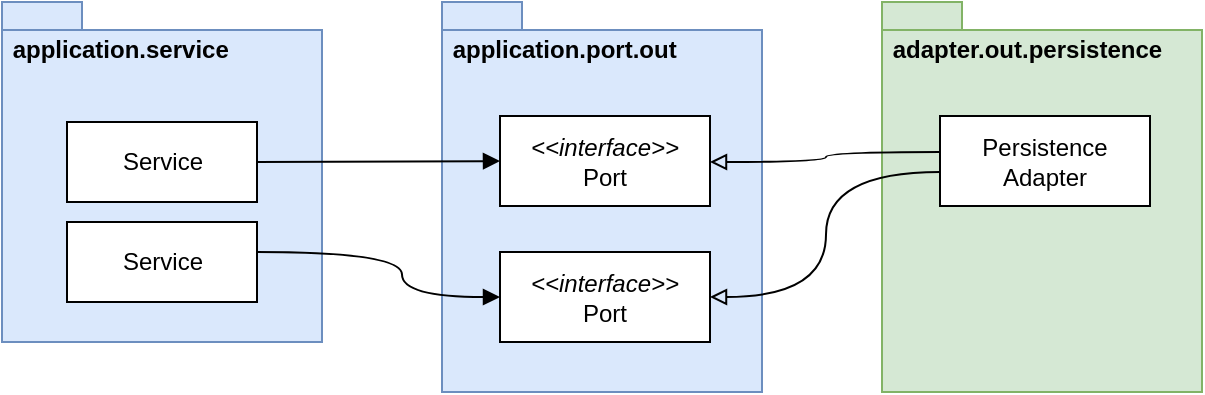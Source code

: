 <mxfile version="24.6.4" type="device">
  <diagram name="페이지-1" id="K9pSvt2DJnDtkXp35_Nj">
    <mxGraphModel dx="1114" dy="894" grid="1" gridSize="10" guides="1" tooltips="1" connect="1" arrows="1" fold="1" page="1" pageScale="1" pageWidth="827" pageHeight="1169" math="0" shadow="0">
      <root>
        <mxCell id="0" />
        <mxCell id="1" parent="0" />
        <mxCell id="FdVG6VFbanDdIMFJVhH9-1" value="&amp;nbsp;application.port.out" style="shape=folder;fontStyle=1;spacingTop=10;tabWidth=40;tabHeight=14;tabPosition=left;html=1;whiteSpace=wrap;verticalAlign=top;align=left;fillColor=#dae8fc;strokeColor=#6c8ebf;" vertex="1" parent="1">
          <mxGeometry x="280" y="65" width="160" height="195" as="geometry" />
        </mxCell>
        <mxCell id="FdVG6VFbanDdIMFJVhH9-2" value="&lt;div&gt;&lt;i&gt;&amp;lt;&amp;lt;interface&amp;gt;&amp;gt;&lt;/i&gt;&lt;/div&gt;Port" style="rounded=0;whiteSpace=wrap;html=1;" vertex="1" parent="1">
          <mxGeometry x="309" y="122" width="105" height="45" as="geometry" />
        </mxCell>
        <mxCell id="FdVG6VFbanDdIMFJVhH9-3" value="&amp;nbsp;application.service" style="shape=folder;fontStyle=1;spacingTop=10;tabWidth=40;tabHeight=14;tabPosition=left;html=1;whiteSpace=wrap;verticalAlign=top;align=left;fillColor=#dae8fc;strokeColor=#6c8ebf;" vertex="1" parent="1">
          <mxGeometry x="60" y="65" width="160" height="170" as="geometry" />
        </mxCell>
        <mxCell id="FdVG6VFbanDdIMFJVhH9-4" style="edgeStyle=orthogonalEdgeStyle;rounded=0;orthogonalLoop=1;jettySize=auto;html=1;endArrow=block;endFill=1;curved=1;" edge="1" parent="1" source="FdVG6VFbanDdIMFJVhH9-5" target="FdVG6VFbanDdIMFJVhH9-2">
          <mxGeometry relative="1" as="geometry" />
        </mxCell>
        <mxCell id="FdVG6VFbanDdIMFJVhH9-5" value="Service" style="rounded=0;whiteSpace=wrap;html=1;" vertex="1" parent="1">
          <mxGeometry x="92.5" y="125" width="95" height="40" as="geometry" />
        </mxCell>
        <mxCell id="FdVG6VFbanDdIMFJVhH9-6" style="edgeStyle=orthogonalEdgeStyle;rounded=0;orthogonalLoop=1;jettySize=auto;html=1;entryX=0;entryY=0.5;entryDx=0;entryDy=0;endArrow=block;endFill=1;curved=1;" edge="1" parent="1" source="FdVG6VFbanDdIMFJVhH9-8" target="FdVG6VFbanDdIMFJVhH9-9">
          <mxGeometry relative="1" as="geometry">
            <Array as="points">
              <mxPoint x="260" y="190" />
              <mxPoint x="260" y="213" />
            </Array>
          </mxGeometry>
        </mxCell>
        <mxCell id="FdVG6VFbanDdIMFJVhH9-8" value="Service" style="rounded=0;whiteSpace=wrap;html=1;" vertex="1" parent="1">
          <mxGeometry x="92.5" y="175" width="95" height="40" as="geometry" />
        </mxCell>
        <mxCell id="FdVG6VFbanDdIMFJVhH9-9" value="&lt;div&gt;&lt;i&gt;&amp;lt;&amp;lt;interface&amp;gt;&amp;gt;&lt;/i&gt;&lt;/div&gt;Port" style="rounded=0;whiteSpace=wrap;html=1;" vertex="1" parent="1">
          <mxGeometry x="309" y="190" width="105" height="45" as="geometry" />
        </mxCell>
        <mxCell id="FdVG6VFbanDdIMFJVhH9-11" value="&amp;nbsp;adapter.out.persistence" style="shape=folder;fontStyle=1;spacingTop=10;tabWidth=40;tabHeight=14;tabPosition=left;html=1;whiteSpace=wrap;verticalAlign=top;align=left;fillColor=#d5e8d4;strokeColor=#82b366;" vertex="1" parent="1">
          <mxGeometry x="500" y="65" width="160" height="195" as="geometry" />
        </mxCell>
        <mxCell id="FdVG6VFbanDdIMFJVhH9-12" style="edgeStyle=orthogonalEdgeStyle;rounded=0;orthogonalLoop=1;jettySize=auto;html=1;endArrow=block;endFill=0;curved=1;" edge="1" parent="1" source="FdVG6VFbanDdIMFJVhH9-14" target="FdVG6VFbanDdIMFJVhH9-2">
          <mxGeometry relative="1" as="geometry">
            <Array as="points">
              <mxPoint x="472" y="140" />
              <mxPoint x="472" y="145" />
            </Array>
          </mxGeometry>
        </mxCell>
        <mxCell id="FdVG6VFbanDdIMFJVhH9-13" style="edgeStyle=orthogonalEdgeStyle;rounded=0;orthogonalLoop=1;jettySize=auto;html=1;entryX=1;entryY=0.5;entryDx=0;entryDy=0;endArrow=block;endFill=0;curved=1;" edge="1" parent="1" source="FdVG6VFbanDdIMFJVhH9-14" target="FdVG6VFbanDdIMFJVhH9-9">
          <mxGeometry relative="1" as="geometry">
            <Array as="points">
              <mxPoint x="472" y="150" />
              <mxPoint x="472" y="213" />
            </Array>
          </mxGeometry>
        </mxCell>
        <mxCell id="FdVG6VFbanDdIMFJVhH9-14" value="Persistence&lt;div&gt;Adapter&lt;/div&gt;" style="rounded=0;whiteSpace=wrap;html=1;" vertex="1" parent="1">
          <mxGeometry x="529" y="122" width="105" height="45" as="geometry" />
        </mxCell>
      </root>
    </mxGraphModel>
  </diagram>
</mxfile>
